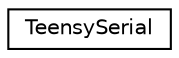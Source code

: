 digraph "Graphical Class Hierarchy"
{
 // LATEX_PDF_SIZE
  edge [fontname="Helvetica",fontsize="10",labelfontname="Helvetica",labelfontsize="10"];
  node [fontname="Helvetica",fontsize="10",shape=record];
  rankdir="LR";
  Node0 [label="TeensySerial",height=0.2,width=0.4,color="black", fillcolor="white", style="filled",URL="$classTeensySerial.html",tooltip=" "];
}
